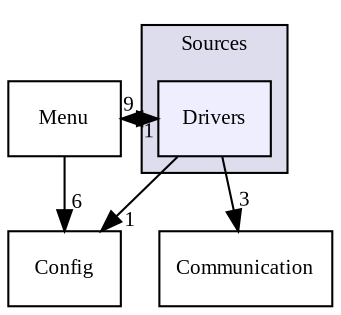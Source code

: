 digraph "Drivers" {
  compound=true
  node [ fontsize="10", fontname="TimesNewRoman"];
  edge [ labelfontsize="10", labelfontname="TimesNewRoman"];
  subgraph clusterdir_937900b87e0c7a5fa01190c395fb83f7 {
    graph [ bgcolor="#ddddee", pencolor="black", label="Sources" fontname="TimesNewRoman", fontsize="10", URL="dir_937900b87e0c7a5fa01190c395fb83f7.html"]
  dir_abb47d9036a42ab5431b8adc2735c9e9 [shape=box, label="Drivers", style="filled", fillcolor="#eeeeff", pencolor="black", URL="dir_abb47d9036a42ab5431b8adc2735c9e9.html"];
  }
  dir_df38b64806a1b34e0c5fa6dc544da132 [shape=box label="Menu" URL="dir_df38b64806a1b34e0c5fa6dc544da132.html"];
  dir_95159fc6f8f337200fe1cf14cb13c2a7 [shape=box label="Config" URL="dir_95159fc6f8f337200fe1cf14cb13c2a7.html"];
  dir_36fba15494ad53a40ae1a51619fb289c [shape=box label="Communication" URL="dir_36fba15494ad53a40ae1a51619fb289c.html"];
  dir_abb47d9036a42ab5431b8adc2735c9e9->dir_df38b64806a1b34e0c5fa6dc544da132 [headlabel="1", labeldistance=1.5 headhref="dir_000001_000002.html"];
  dir_abb47d9036a42ab5431b8adc2735c9e9->dir_95159fc6f8f337200fe1cf14cb13c2a7 [headlabel="1", labeldistance=1.5 headhref="dir_000001_000004.html"];
  dir_abb47d9036a42ab5431b8adc2735c9e9->dir_36fba15494ad53a40ae1a51619fb289c [headlabel="3", labeldistance=1.5 headhref="dir_000001_000005.html"];
  dir_df38b64806a1b34e0c5fa6dc544da132->dir_abb47d9036a42ab5431b8adc2735c9e9 [headlabel="9", labeldistance=1.5 headhref="dir_000002_000001.html"];
  dir_df38b64806a1b34e0c5fa6dc544da132->dir_95159fc6f8f337200fe1cf14cb13c2a7 [headlabel="6", labeldistance=1.5 headhref="dir_000002_000004.html"];
}
